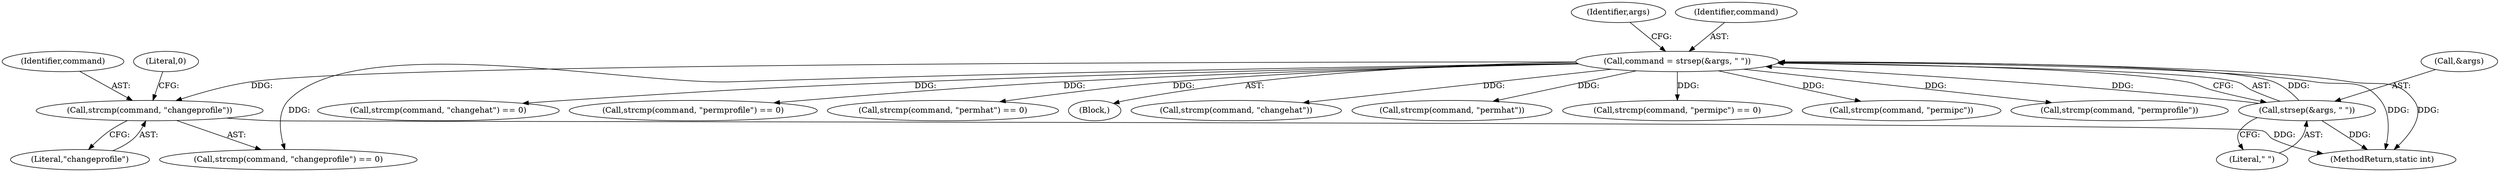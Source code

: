 digraph "0_linux_a5b2c5b2ad5853591a6cac6134cd0f599a720865@pointer" {
"1000228" [label="(Call,strcmp(command, \"changeprofile\"))"];
"1000158" [label="(Call,command = strsep(&args, \" \"))"];
"1000160" [label="(Call,strsep(&args, \" \"))"];
"1000160" [label="(Call,strsep(&args, \" \"))"];
"1000166" [label="(Identifier,args)"];
"1000198" [label="(Call,strcmp(command, \"changehat\") == 0)"];
"1000158" [label="(Call,command = strsep(&args, \" \"))"];
"1000163" [label="(Literal,\" \")"];
"1000243" [label="(Call,strcmp(command, \"permprofile\") == 0)"];
"1000161" [label="(Call,&args)"];
"1000213" [label="(Call,strcmp(command, \"permhat\") == 0)"];
"1000108" [label="(Block,)"];
"1000199" [label="(Call,strcmp(command, \"changehat\"))"];
"1000214" [label="(Call,strcmp(command, \"permhat\"))"];
"1000229" [label="(Identifier,command)"];
"1000159" [label="(Identifier,command)"];
"1000230" [label="(Literal,\"changeprofile\")"];
"1000258" [label="(Call,strcmp(command, \"permipc\") == 0)"];
"1000227" [label="(Call,strcmp(command, \"changeprofile\") == 0)"];
"1000259" [label="(Call,strcmp(command, \"permipc\"))"];
"1000244" [label="(Call,strcmp(command, \"permprofile\"))"];
"1000228" [label="(Call,strcmp(command, \"changeprofile\"))"];
"1000333" [label="(MethodReturn,static int)"];
"1000231" [label="(Literal,0)"];
"1000228" -> "1000227"  [label="AST: "];
"1000228" -> "1000230"  [label="CFG: "];
"1000229" -> "1000228"  [label="AST: "];
"1000230" -> "1000228"  [label="AST: "];
"1000231" -> "1000228"  [label="CFG: "];
"1000228" -> "1000333"  [label="DDG: "];
"1000158" -> "1000228"  [label="DDG: "];
"1000158" -> "1000108"  [label="AST: "];
"1000158" -> "1000160"  [label="CFG: "];
"1000159" -> "1000158"  [label="AST: "];
"1000160" -> "1000158"  [label="AST: "];
"1000166" -> "1000158"  [label="CFG: "];
"1000158" -> "1000333"  [label="DDG: "];
"1000158" -> "1000333"  [label="DDG: "];
"1000160" -> "1000158"  [label="DDG: "];
"1000160" -> "1000158"  [label="DDG: "];
"1000158" -> "1000198"  [label="DDG: "];
"1000158" -> "1000199"  [label="DDG: "];
"1000158" -> "1000213"  [label="DDG: "];
"1000158" -> "1000214"  [label="DDG: "];
"1000158" -> "1000227"  [label="DDG: "];
"1000158" -> "1000243"  [label="DDG: "];
"1000158" -> "1000244"  [label="DDG: "];
"1000158" -> "1000258"  [label="DDG: "];
"1000158" -> "1000259"  [label="DDG: "];
"1000160" -> "1000163"  [label="CFG: "];
"1000161" -> "1000160"  [label="AST: "];
"1000163" -> "1000160"  [label="AST: "];
"1000160" -> "1000333"  [label="DDG: "];
}
